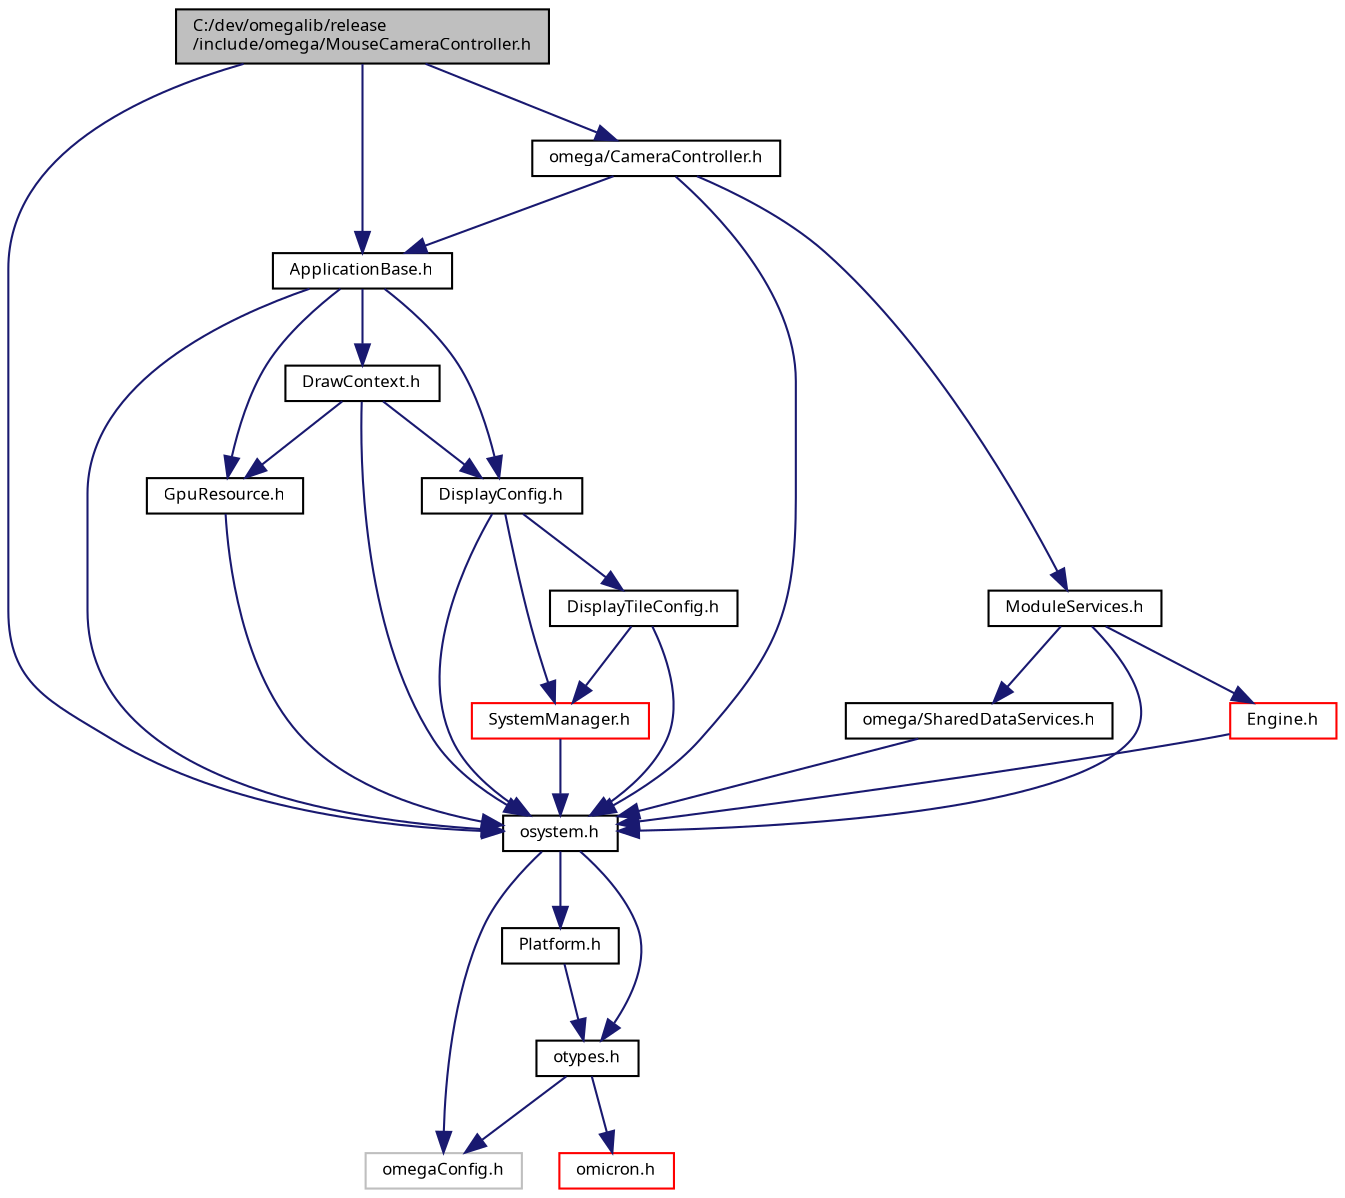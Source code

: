 digraph "C:/dev/omegalib/release/include/omega/MouseCameraController.h"
{
  bgcolor="transparent";
  edge [fontname="FreeSans.ttf",fontsize="8",labelfontname="FreeSans.ttf",labelfontsize="8"];
  node [fontname="FreeSans.ttf",fontsize="8",shape=record];
  Node1 [label="C:/dev/omegalib/release\l/include/omega/MouseCameraController.h",height=0.2,width=0.4,color="black", fillcolor="grey75", style="filled", fontcolor="black"];
  Node1 -> Node2 [color="midnightblue",fontsize="8",style="solid",fontname="FreeSans.ttf"];
  Node2 [label="osystem.h",height=0.2,width=0.4,color="black",URL="$include_2omega_2osystem_8h.html"];
  Node2 -> Node3 [color="midnightblue",fontsize="8",style="solid",fontname="FreeSans.ttf"];
  Node3 [label="omegaConfig.h",height=0.2,width=0.4,color="grey75"];
  Node2 -> Node4 [color="midnightblue",fontsize="8",style="solid",fontname="FreeSans.ttf"];
  Node4 [label="otypes.h",height=0.2,width=0.4,color="black",URL="$include_2omega_2otypes_8h.html"];
  Node4 -> Node3 [color="midnightblue",fontsize="8",style="solid",fontname="FreeSans.ttf"];
  Node4 -> Node5 [color="midnightblue",fontsize="8",style="solid",fontname="FreeSans.ttf"];
  Node5 [label="omicron.h",height=0.2,width=0.4,color="red",URL="$omicron_8h.html"];
  Node2 -> Node6 [color="midnightblue",fontsize="8",style="solid",fontname="FreeSans.ttf"];
  Node6 [label="Platform.h",height=0.2,width=0.4,color="black",URL="$_platform_8h.html"];
  Node6 -> Node4 [color="midnightblue",fontsize="8",style="solid",fontname="FreeSans.ttf"];
  Node1 -> Node7 [color="midnightblue",fontsize="8",style="solid",fontname="FreeSans.ttf"];
  Node7 [label="ApplicationBase.h",height=0.2,width=0.4,color="black",URL="$_application_base_8h.html"];
  Node7 -> Node2 [color="midnightblue",fontsize="8",style="solid",fontname="FreeSans.ttf"];
  Node7 -> Node8 [color="midnightblue",fontsize="8",style="solid",fontname="FreeSans.ttf"];
  Node8 [label="DisplayConfig.h",height=0.2,width=0.4,color="black",URL="$_display_config_8h.html"];
  Node8 -> Node2 [color="midnightblue",fontsize="8",style="solid",fontname="FreeSans.ttf"];
  Node8 -> Node9 [color="midnightblue",fontsize="8",style="solid",fontname="FreeSans.ttf"];
  Node9 [label="SystemManager.h",height=0.2,width=0.4,color="red",URL="$_system_manager_8h.html"];
  Node9 -> Node2 [color="midnightblue",fontsize="8",style="solid",fontname="FreeSans.ttf"];
  Node8 -> Node10 [color="midnightblue",fontsize="8",style="solid",fontname="FreeSans.ttf"];
  Node10 [label="DisplayTileConfig.h",height=0.2,width=0.4,color="black",URL="$_display_tile_config_8h.html"];
  Node10 -> Node2 [color="midnightblue",fontsize="8",style="solid",fontname="FreeSans.ttf"];
  Node10 -> Node9 [color="midnightblue",fontsize="8",style="solid",fontname="FreeSans.ttf"];
  Node7 -> Node11 [color="midnightblue",fontsize="8",style="solid",fontname="FreeSans.ttf"];
  Node11 [label="GpuResource.h",height=0.2,width=0.4,color="black",URL="$_gpu_resource_8h.html"];
  Node11 -> Node2 [color="midnightblue",fontsize="8",style="solid",fontname="FreeSans.ttf"];
  Node7 -> Node12 [color="midnightblue",fontsize="8",style="solid",fontname="FreeSans.ttf"];
  Node12 [label="DrawContext.h",height=0.2,width=0.4,color="black",URL="$include_2omega_2_draw_context_8h.html"];
  Node12 -> Node2 [color="midnightblue",fontsize="8",style="solid",fontname="FreeSans.ttf"];
  Node12 -> Node8 [color="midnightblue",fontsize="8",style="solid",fontname="FreeSans.ttf"];
  Node12 -> Node11 [color="midnightblue",fontsize="8",style="solid",fontname="FreeSans.ttf"];
  Node1 -> Node13 [color="midnightblue",fontsize="8",style="solid",fontname="FreeSans.ttf"];
  Node13 [label="omega/CameraController.h",height=0.2,width=0.4,color="black",URL="$_camera_controller_8h.html"];
  Node13 -> Node2 [color="midnightblue",fontsize="8",style="solid",fontname="FreeSans.ttf"];
  Node13 -> Node7 [color="midnightblue",fontsize="8",style="solid",fontname="FreeSans.ttf"];
  Node13 -> Node14 [color="midnightblue",fontsize="8",style="solid",fontname="FreeSans.ttf"];
  Node14 [label="ModuleServices.h",height=0.2,width=0.4,color="black",URL="$_module_services_8h.html"];
  Node14 -> Node2 [color="midnightblue",fontsize="8",style="solid",fontname="FreeSans.ttf"];
  Node14 -> Node15 [color="midnightblue",fontsize="8",style="solid",fontname="FreeSans.ttf"];
  Node15 [label="Engine.h",height=0.2,width=0.4,color="red",URL="$_engine_8h.html"];
  Node15 -> Node2 [color="midnightblue",fontsize="8",style="solid",fontname="FreeSans.ttf"];
  Node14 -> Node16 [color="midnightblue",fontsize="8",style="solid",fontname="FreeSans.ttf"];
  Node16 [label="omega/SharedDataServices.h",height=0.2,width=0.4,color="black",URL="$_shared_data_services_8h.html"];
  Node16 -> Node2 [color="midnightblue",fontsize="8",style="solid",fontname="FreeSans.ttf"];
}
